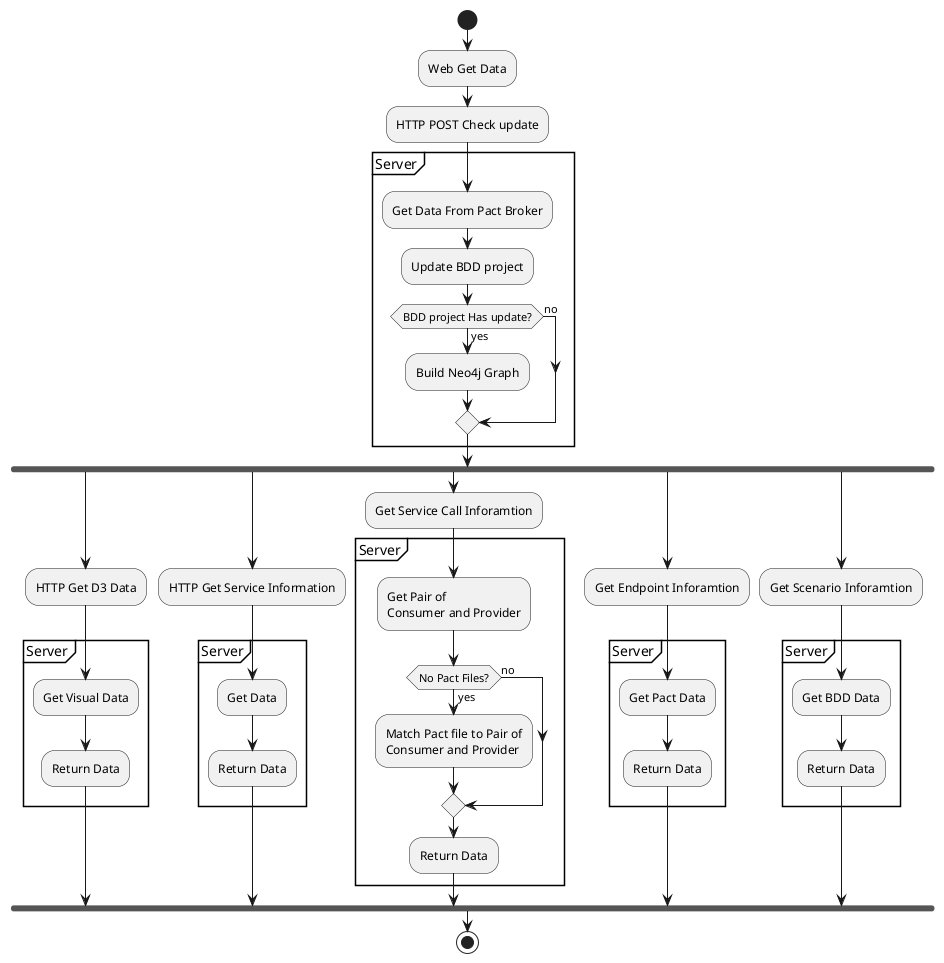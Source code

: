 @startuml
start
:Web Get Data;
:HTTP POST Check update;
partition Server {
    :Get Data From Pact Broker;
    :Update BDD project;
    if (BDD project Has update?) then (yes)
        :Build Neo4j Graph;
    else (no)
    endif
}
fork
    :HTTP Get D3 Data;
    partition Server {
        :Get Visual Data;
        :Return Data;
    }
fork again
    :HTTP Get Service Information;
    partition Server {
        :Get Data;
        :Return Data;
    }
fork again
    :Get Service Call Inforamtion;
    partition Server {
        :Get Pair of \nConsumer and Provider;
        if (No Pact Files?) then (yes)
            :Match Pact file to Pair of\nConsumer and Provider;
        else (no)
        endif
        :Return Data;
    }
fork again
    :Get Endpoint Inforamtion;
    partition Server {
        :Get Pact Data;
        :Return Data;
    }
fork again
    :Get Scenario Inforamtion;
    partition Server {
        :Get BDD Data;
        :Return Data;
    }
end fork
stop
@enduml
